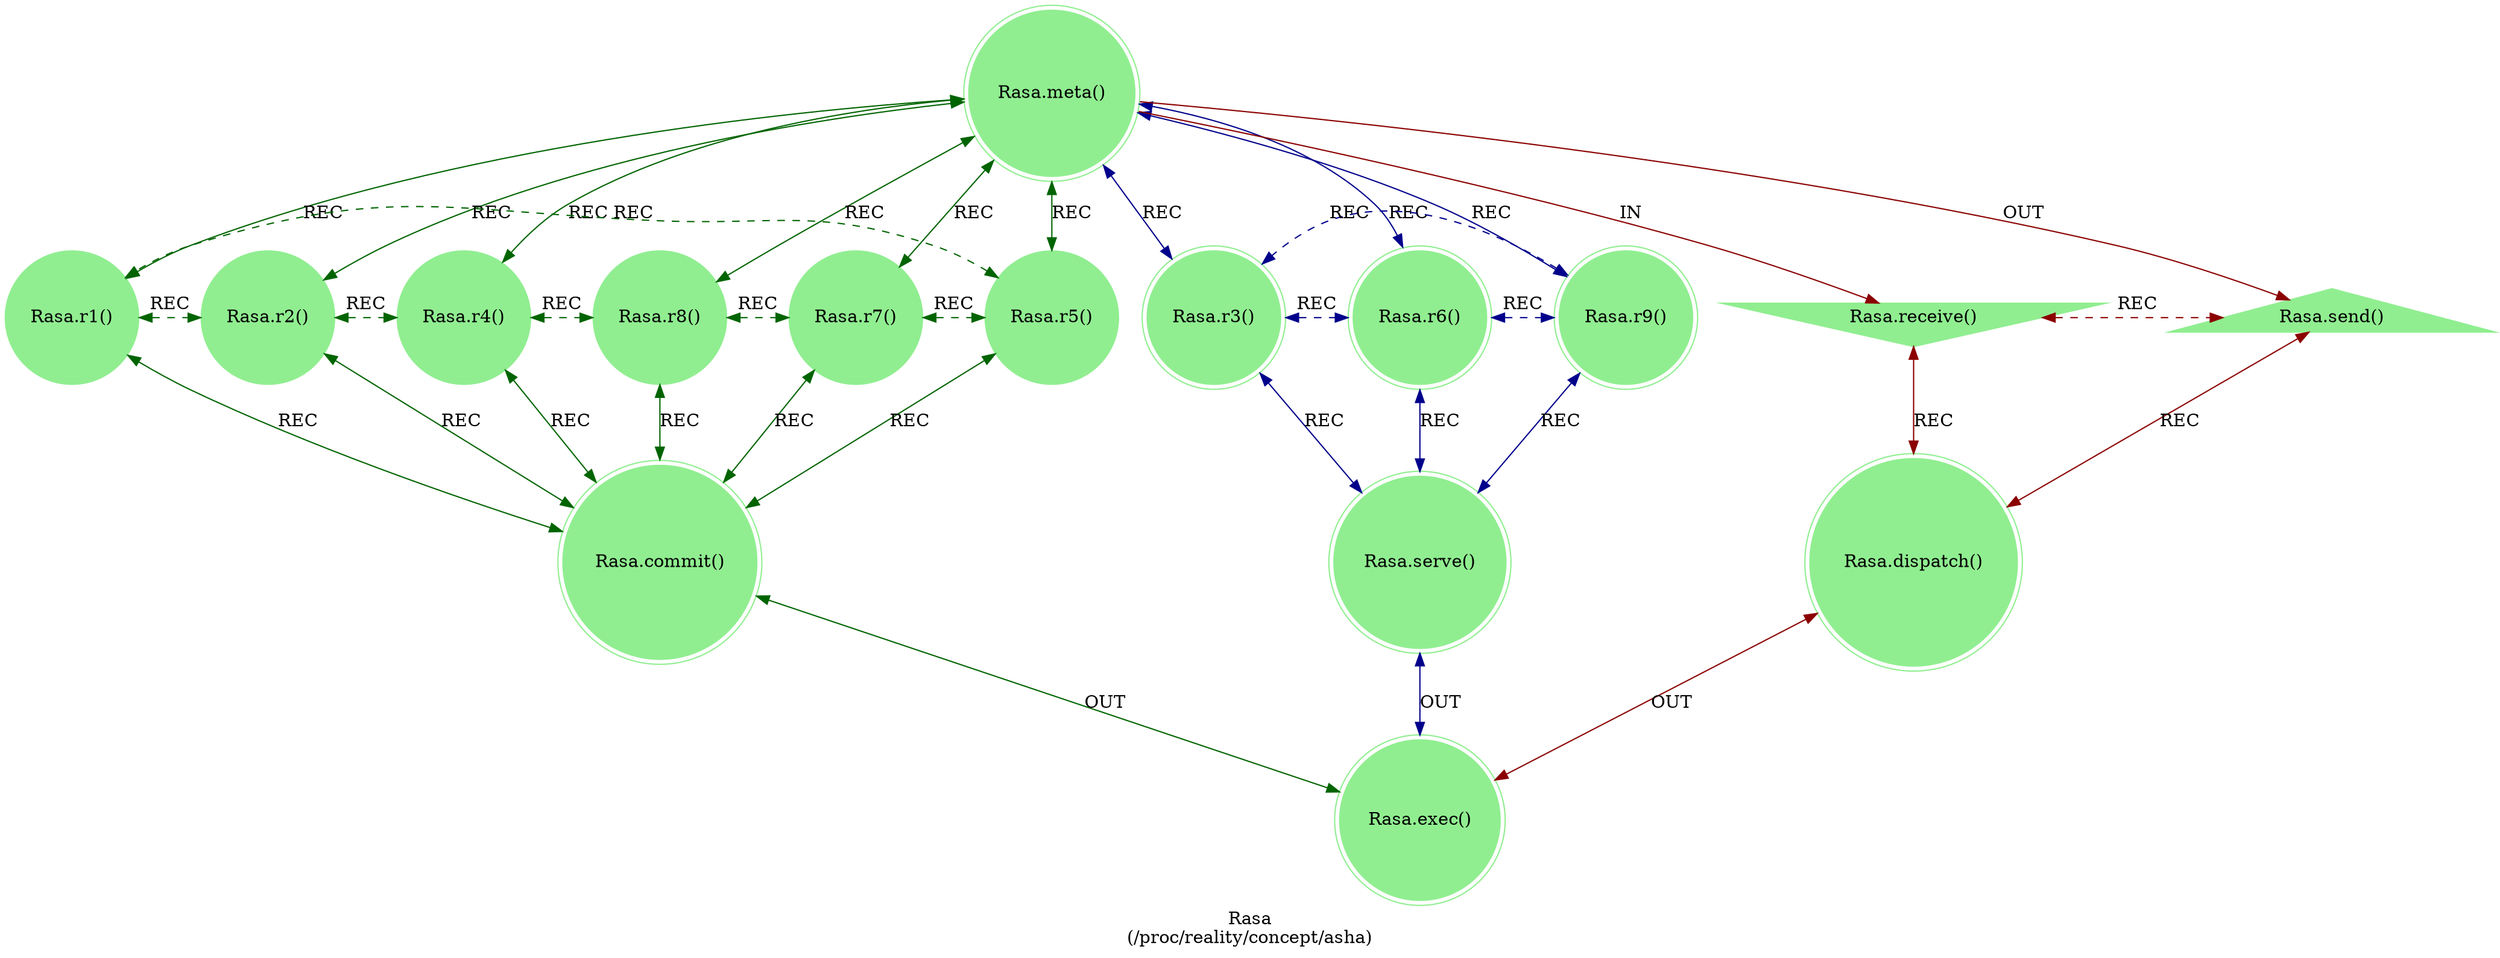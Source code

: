 strict digraph Rasa {
    label = "Rasa\n(/proc/reality/concept/asha)";
    style = filled;
    color = lightgray;
    node [shape = circle; style = filled; color = lightgreen;];
    
    // The Axis A-0-B (In-Meta-Out).
    // The Sacred 3-6-9 (Boundary of Perception).
    // The Vortex 1-2-4-8-7-5 (Boundary of Comprehension).
    // The Router C-D-E
    // The Closure F
    spark_0_t [label = "Rasa.meta()";comment = "";shape = doublecircle;];
    spark_1_t [label = "Rasa.r1()";comment = "";shape = circle;];
    spark_2_t [label = "Rasa.r2()";comment = "";shape = circle;];
    spark_4_t [label = "Rasa.r4()";comment = "";shape = circle;];
    spark_8_t [label = "Rasa.r8()";comment = "";shape = circle;];
    spark_7_t [label = "Rasa.r7()";comment = "";shape = circle;];
    spark_5_t [label = "Rasa.r5()";comment = "";shape = circle;];
    spark_3_t [label = "Rasa.r3()";comment = "Intuition and Instinct";shape = doublecircle;];
    spark_6_t [label = "Rasa.r6()";comment = "Resonance and Motivation";shape = doublecircle;];
    spark_9_t [label = "Rasa.r9()";comment = "Virtue and Sin";shape = doublecircle;];
    spark_a_t [label = "Rasa.receive()";comment = "Emotion";shape = invtriangle;];
    spark_b_t [label = "Rasa.send()";comment = "Desire";shape = triangle;];
    spark_c_t [label = "Rasa.dispatch()";comment = "";shape = doublecircle;];
    spark_d_t [label = "Rasa.commit()";comment = "";shape = doublecircle;];
    spark_e_t [label = "Rasa.serve()";comment = "";shape = doublecircle;];
    spark_f_t [label = "Rasa.exec()";comment = "";shape = doublecircle;];
    
    // IN = Input
    // OUT = Output
    // REC = Recursion
    spark_0_t -> spark_a_t [label = "IN"; color = darkred; comment = "";];
    spark_0_t -> spark_b_t [label = "OUT"; color = darkred; comment = "";];
    spark_0_t -> {spark_3_t spark_6_t spark_9_t} [label = "REC"; color = darkblue; comment = ""; dir = both;];
    spark_0_t -> {spark_1_t spark_2_t spark_4_t spark_8_t spark_7_t spark_5_t} [label = "REC"; color = darkgreen; comment = ""; dir = both;];
    
    {spark_a_t spark_b_t} -> spark_c_t [label = "REC"; color = darkred; comment = ""; dir = both;];
    {spark_1_t spark_2_t spark_4_t spark_8_t spark_7_t spark_5_t} -> spark_d_t [label = "REC"; color = darkgreen; comment = ""; dir = both;];
    {spark_3_t spark_6_t spark_9_t} -> spark_e_t [label = "REC"; color = darkblue; comment = ""; dir = both;];
    
    spark_1_t -> spark_2_t -> spark_4_t -> spark_8_t -> spark_7_t -> spark_5_t -> spark_1_t [label = "REC"; color = darkgreen; comment = ""; style = dashed; constraint = false; dir = both;];
    spark_3_t -> spark_6_t -> spark_9_t -> spark_3_t [label = "REC"; color = darkblue; comment = ""; style = dashed; constraint = false; dir = both;];
    spark_a_t -> spark_b_t [label = "REC"; color = darkred; comment = ""; constraint = false; style = dashed; dir = both;];
    
    spark_c_t -> spark_f_t [label = "OUT"; color = darkred; comment = ""; dir = both;];
    spark_d_t -> spark_f_t [label = "OUT"; color = darkgreen; comment = ""; dir = both;];
    spark_e_t -> spark_f_t [label = "OUT"; color = darkblue; comment = ""; dir = both;];
}